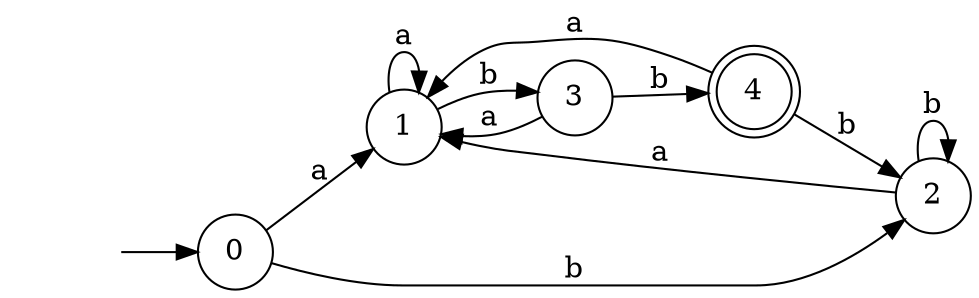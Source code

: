 digraph DFA {
  rankdir=LR;
  size =  "10 , 4";
  d2tstyleonly = true;
  node [shape = none]; " ";
  node [shape = doublecircle]; "4";
  node [shape = circle];
  " " -> "0"
  "0" -> "1" [label="a"];
  "0" -> "2" [label="b"];
  "1" -> "1" [label="a"];
  "1" -> "3" [label="b"];
  "2" -> "1" [label="a"];
  "2" -> "2" [label="b"];
  "3" -> "1" [label="a"];
  "3" -> "4" [label="b"];
  "4" -> "1" [label="a"];
  "4" -> "2" [label="b"];
}